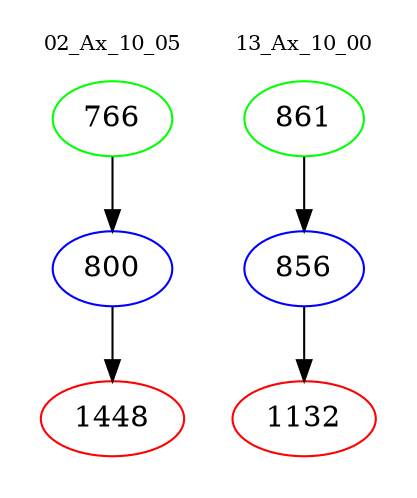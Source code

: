 digraph{
subgraph cluster_0 {
color = white
label = "02_Ax_10_05";
fontsize=10;
T0_766 [label="766", color="green"]
T0_766 -> T0_800 [color="black"]
T0_800 [label="800", color="blue"]
T0_800 -> T0_1448 [color="black"]
T0_1448 [label="1448", color="red"]
}
subgraph cluster_1 {
color = white
label = "13_Ax_10_00";
fontsize=10;
T1_861 [label="861", color="green"]
T1_861 -> T1_856 [color="black"]
T1_856 [label="856", color="blue"]
T1_856 -> T1_1132 [color="black"]
T1_1132 [label="1132", color="red"]
}
}
